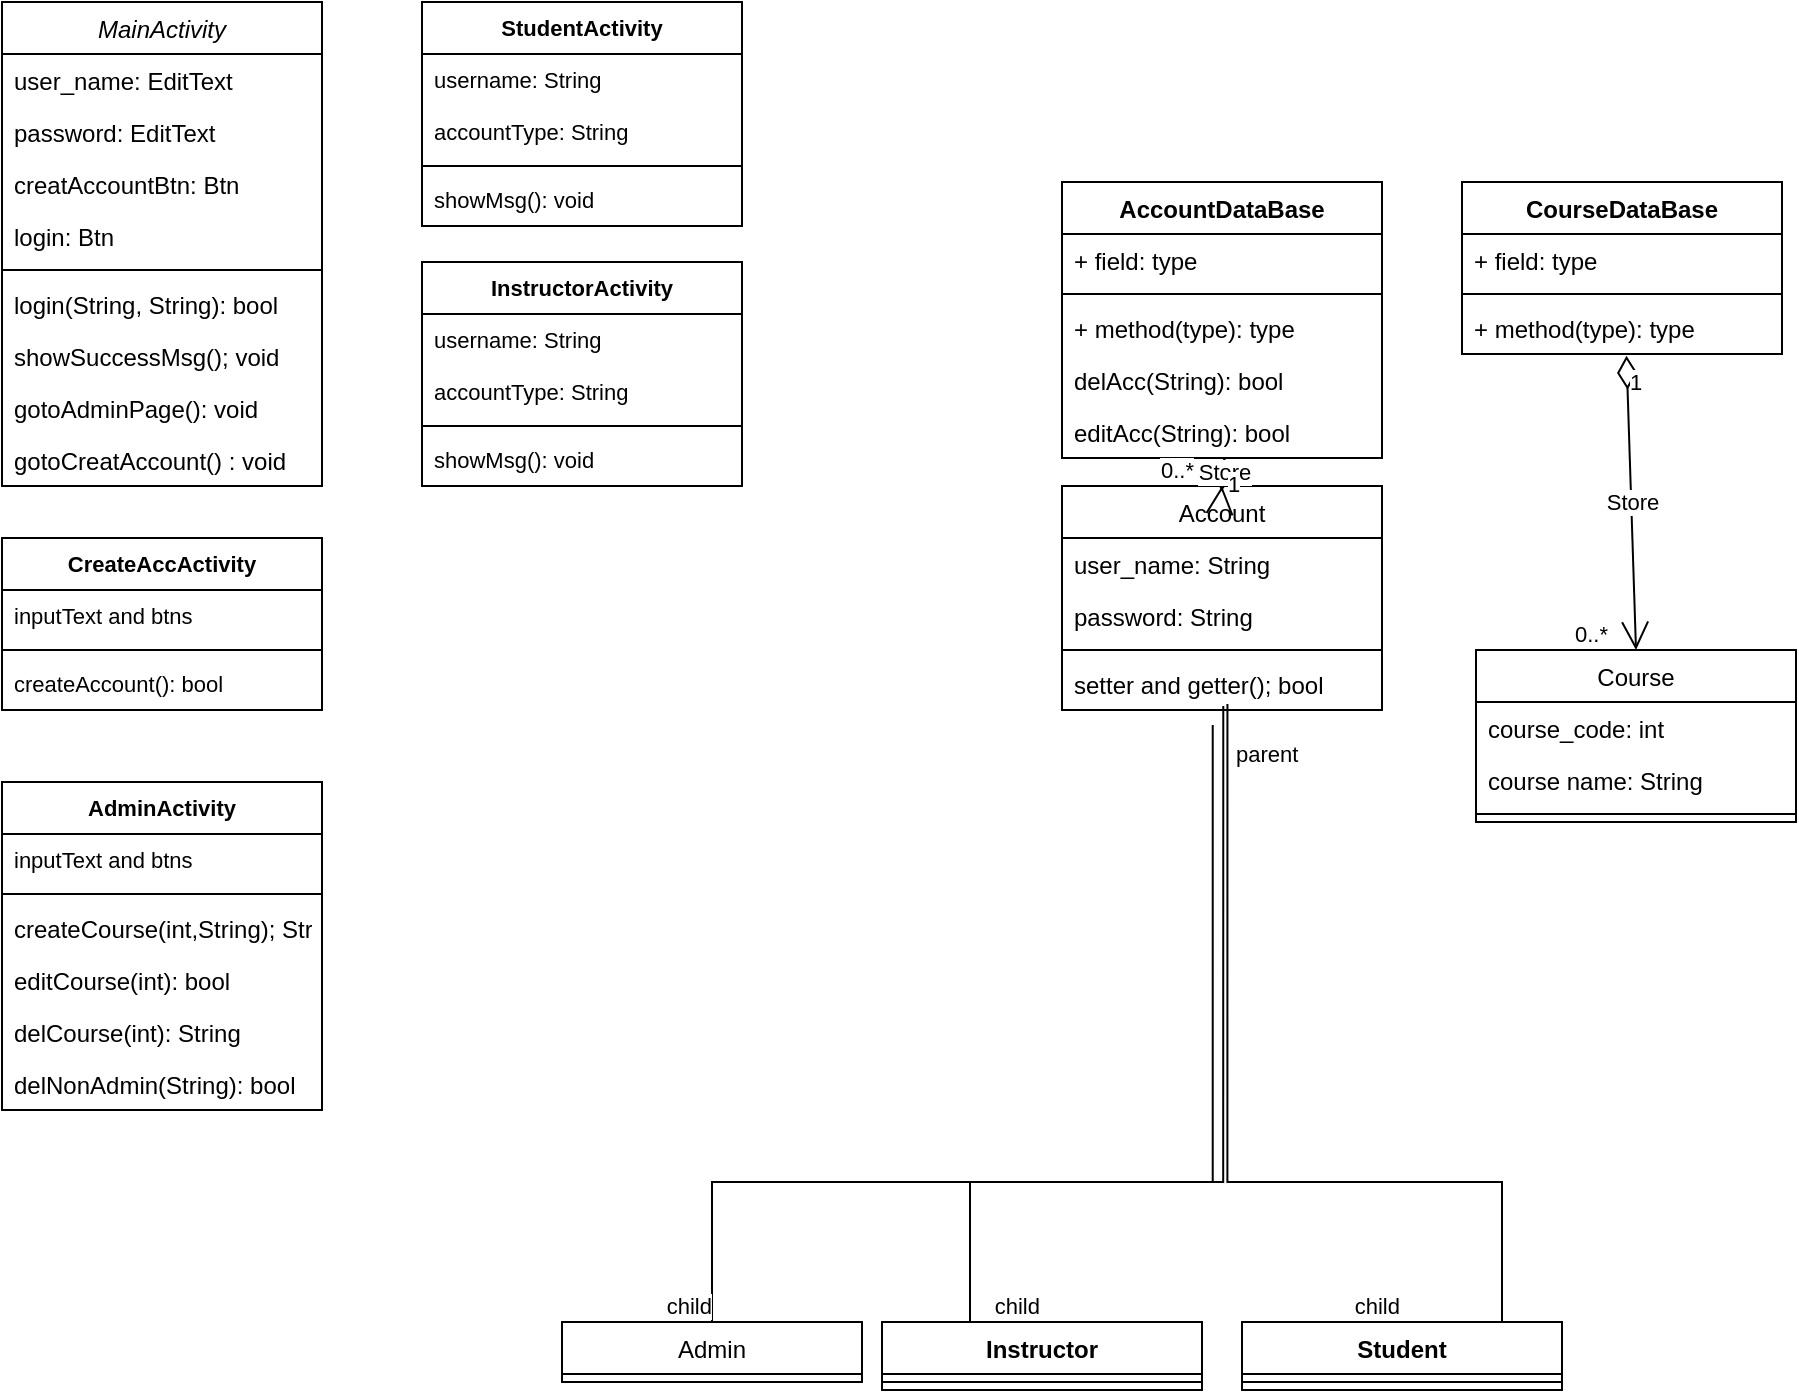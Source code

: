 <mxfile version="20.0.1" type="device"><diagram id="C5RBs43oDa-KdzZeNtuy" name="Page-1"><mxGraphModel dx="2668" dy="559" grid="1" gridSize="10" guides="1" tooltips="1" connect="1" arrows="1" fold="1" page="1" pageScale="1" pageWidth="827" pageHeight="1169" math="0" shadow="0"><root><mxCell id="WIyWlLk6GJQsqaUBKTNV-0"/><mxCell id="WIyWlLk6GJQsqaUBKTNV-1" parent="WIyWlLk6GJQsqaUBKTNV-0"/><mxCell id="XcK1MfJlwx8UdS8gnA3x-123" value="StudentActivity" style="swimlane;fontStyle=1;align=center;verticalAlign=top;childLayout=stackLayout;horizontal=1;startSize=26;horizontalStack=0;resizeParent=1;resizeParentMax=0;resizeLast=0;collapsible=1;marginBottom=0;fontFamily=Helvetica;fontSize=11;fontColor=default;" parent="WIyWlLk6GJQsqaUBKTNV-1" vertex="1"><mxGeometry x="-630" y="80" width="160" height="112" as="geometry"/></mxCell><mxCell id="XcK1MfJlwx8UdS8gnA3x-124" value="username: String" style="text;strokeColor=none;fillColor=none;align=left;verticalAlign=top;spacingLeft=4;spacingRight=4;overflow=hidden;rotatable=0;points=[[0,0.5],[1,0.5]];portConstraint=eastwest;fontFamily=Helvetica;fontSize=11;fontColor=default;" parent="XcK1MfJlwx8UdS8gnA3x-123" vertex="1"><mxGeometry y="26" width="160" height="26" as="geometry"/></mxCell><mxCell id="YwuPmVCW4j29v-LR4ZL7-122" value="accountType: String" style="text;strokeColor=none;fillColor=none;align=left;verticalAlign=top;spacingLeft=4;spacingRight=4;overflow=hidden;rotatable=0;points=[[0,0.5],[1,0.5]];portConstraint=eastwest;fontFamily=Helvetica;fontSize=11;fontColor=default;" parent="XcK1MfJlwx8UdS8gnA3x-123" vertex="1"><mxGeometry y="52" width="160" height="26" as="geometry"/></mxCell><mxCell id="XcK1MfJlwx8UdS8gnA3x-125" value="" style="line;strokeWidth=1;fillColor=none;align=left;verticalAlign=middle;spacingTop=-1;spacingLeft=3;spacingRight=3;rotatable=0;labelPosition=right;points=[];portConstraint=eastwest;fontFamily=Helvetica;fontSize=11;fontColor=default;" parent="XcK1MfJlwx8UdS8gnA3x-123" vertex="1"><mxGeometry y="78" width="160" height="8" as="geometry"/></mxCell><mxCell id="XcK1MfJlwx8UdS8gnA3x-126" value="showMsg(): void" style="text;strokeColor=none;fillColor=none;align=left;verticalAlign=top;spacingLeft=4;spacingRight=4;overflow=hidden;rotatable=0;points=[[0,0.5],[1,0.5]];portConstraint=eastwest;fontFamily=Helvetica;fontSize=11;fontColor=default;" parent="XcK1MfJlwx8UdS8gnA3x-123" vertex="1"><mxGeometry y="86" width="160" height="26" as="geometry"/></mxCell><mxCell id="YwuPmVCW4j29v-LR4ZL7-0" value="MainActivity" style="swimlane;fontStyle=2;align=center;verticalAlign=top;childLayout=stackLayout;horizontal=1;startSize=26;horizontalStack=0;resizeParent=1;resizeLast=0;collapsible=1;marginBottom=0;rounded=0;shadow=0;strokeWidth=1;" parent="WIyWlLk6GJQsqaUBKTNV-1" vertex="1"><mxGeometry x="-840" y="80" width="160" height="242" as="geometry"><mxRectangle x="230" y="140" width="160" height="26" as="alternateBounds"/></mxGeometry></mxCell><mxCell id="YwuPmVCW4j29v-LR4ZL7-1" value="user_name: EditText" style="text;align=left;verticalAlign=top;spacingLeft=4;spacingRight=4;overflow=hidden;rotatable=0;points=[[0,0.5],[1,0.5]];portConstraint=eastwest;" parent="YwuPmVCW4j29v-LR4ZL7-0" vertex="1"><mxGeometry y="26" width="160" height="26" as="geometry"/></mxCell><mxCell id="YwuPmVCW4j29v-LR4ZL7-2" value="password: EditText" style="text;align=left;verticalAlign=top;spacingLeft=4;spacingRight=4;overflow=hidden;rotatable=0;points=[[0,0.5],[1,0.5]];portConstraint=eastwest;rounded=0;shadow=0;html=0;" parent="YwuPmVCW4j29v-LR4ZL7-0" vertex="1"><mxGeometry y="52" width="160" height="26" as="geometry"/></mxCell><mxCell id="YwuPmVCW4j29v-LR4ZL7-3" value="creatAccountBtn: Btn" style="text;align=left;verticalAlign=top;spacingLeft=4;spacingRight=4;overflow=hidden;rotatable=0;points=[[0,0.5],[1,0.5]];portConstraint=eastwest;rounded=0;shadow=0;html=0;" parent="YwuPmVCW4j29v-LR4ZL7-0" vertex="1"><mxGeometry y="78" width="160" height="26" as="geometry"/></mxCell><mxCell id="YwuPmVCW4j29v-LR4ZL7-4" value="login: Btn" style="text;strokeColor=none;fillColor=none;align=left;verticalAlign=top;spacingLeft=4;spacingRight=4;overflow=hidden;rotatable=0;points=[[0,0.5],[1,0.5]];portConstraint=eastwest;" parent="YwuPmVCW4j29v-LR4ZL7-0" vertex="1"><mxGeometry y="104" width="160" height="26" as="geometry"/></mxCell><mxCell id="YwuPmVCW4j29v-LR4ZL7-5" value="" style="line;html=1;strokeWidth=1;align=left;verticalAlign=middle;spacingTop=-1;spacingLeft=3;spacingRight=3;rotatable=0;labelPosition=right;points=[];portConstraint=eastwest;" parent="YwuPmVCW4j29v-LR4ZL7-0" vertex="1"><mxGeometry y="130" width="160" height="8" as="geometry"/></mxCell><mxCell id="YwuPmVCW4j29v-LR4ZL7-6" value="login(String, String): bool" style="text;align=left;verticalAlign=top;spacingLeft=4;spacingRight=4;overflow=hidden;rotatable=0;points=[[0,0.5],[1,0.5]];portConstraint=eastwest;" parent="YwuPmVCW4j29v-LR4ZL7-0" vertex="1"><mxGeometry y="138" width="160" height="26" as="geometry"/></mxCell><mxCell id="YwuPmVCW4j29v-LR4ZL7-7" value="showSuccessMsg(); void" style="text;strokeColor=none;fillColor=none;align=left;verticalAlign=top;spacingLeft=4;spacingRight=4;overflow=hidden;rotatable=0;points=[[0,0.5],[1,0.5]];portConstraint=eastwest;" parent="YwuPmVCW4j29v-LR4ZL7-0" vertex="1"><mxGeometry y="164" width="160" height="26" as="geometry"/></mxCell><mxCell id="YwuPmVCW4j29v-LR4ZL7-8" value="gotoAdminPage(): void" style="text;strokeColor=none;fillColor=none;align=left;verticalAlign=top;spacingLeft=4;spacingRight=4;overflow=hidden;rotatable=0;points=[[0,0.5],[1,0.5]];portConstraint=eastwest;" parent="YwuPmVCW4j29v-LR4ZL7-0" vertex="1"><mxGeometry y="190" width="160" height="26" as="geometry"/></mxCell><mxCell id="YwuPmVCW4j29v-LR4ZL7-9" value="gotoCreatAccount() : void" style="text;strokeColor=none;fillColor=none;align=left;verticalAlign=top;spacingLeft=4;spacingRight=4;overflow=hidden;rotatable=0;points=[[0,0.5],[1,0.5]];portConstraint=eastwest;" parent="YwuPmVCW4j29v-LR4ZL7-0" vertex="1"><mxGeometry y="216" width="160" height="26" as="geometry"/></mxCell><mxCell id="YwuPmVCW4j29v-LR4ZL7-10" value="Account" style="swimlane;fontStyle=0;align=center;verticalAlign=top;childLayout=stackLayout;horizontal=1;startSize=26;horizontalStack=0;resizeParent=1;resizeLast=0;collapsible=1;marginBottom=0;rounded=0;shadow=0;strokeWidth=1;" parent="WIyWlLk6GJQsqaUBKTNV-1" vertex="1"><mxGeometry x="-310" y="322" width="160" height="112" as="geometry"><mxRectangle x="130" y="380" width="160" height="26" as="alternateBounds"/></mxGeometry></mxCell><mxCell id="YwuPmVCW4j29v-LR4ZL7-11" value="user_name: String" style="text;align=left;verticalAlign=top;spacingLeft=4;spacingRight=4;overflow=hidden;rotatable=0;points=[[0,0.5],[1,0.5]];portConstraint=eastwest;" parent="YwuPmVCW4j29v-LR4ZL7-10" vertex="1"><mxGeometry y="26" width="160" height="26" as="geometry"/></mxCell><mxCell id="YwuPmVCW4j29v-LR4ZL7-12" value="password: String" style="text;align=left;verticalAlign=top;spacingLeft=4;spacingRight=4;overflow=hidden;rotatable=0;points=[[0,0.5],[1,0.5]];portConstraint=eastwest;rounded=0;shadow=0;html=0;" parent="YwuPmVCW4j29v-LR4ZL7-10" vertex="1"><mxGeometry y="52" width="160" height="26" as="geometry"/></mxCell><mxCell id="YwuPmVCW4j29v-LR4ZL7-13" value="" style="line;html=1;strokeWidth=1;align=left;verticalAlign=middle;spacingTop=-1;spacingLeft=3;spacingRight=3;rotatable=0;labelPosition=right;points=[];portConstraint=eastwest;" parent="YwuPmVCW4j29v-LR4ZL7-10" vertex="1"><mxGeometry y="78" width="160" height="8" as="geometry"/></mxCell><mxCell id="YwuPmVCW4j29v-LR4ZL7-14" value="setter and getter(); bool " style="text;strokeColor=none;fillColor=none;align=left;verticalAlign=top;spacingLeft=4;spacingRight=4;overflow=hidden;rotatable=0;points=[[0,0.5],[1,0.5]];portConstraint=eastwest;" parent="YwuPmVCW4j29v-LR4ZL7-10" vertex="1"><mxGeometry y="86" width="160" height="26" as="geometry"/></mxCell><mxCell id="YwuPmVCW4j29v-LR4ZL7-15" value="Course" style="swimlane;fontStyle=0;align=center;verticalAlign=top;childLayout=stackLayout;horizontal=1;startSize=26;horizontalStack=0;resizeParent=1;resizeLast=0;collapsible=1;marginBottom=0;rounded=0;shadow=0;strokeWidth=1;" parent="WIyWlLk6GJQsqaUBKTNV-1" vertex="1"><mxGeometry x="-103" y="404" width="160" height="86" as="geometry"><mxRectangle x="340" y="380" width="170" height="26" as="alternateBounds"/></mxGeometry></mxCell><mxCell id="YwuPmVCW4j29v-LR4ZL7-16" value="course_code: int" style="text;align=left;verticalAlign=top;spacingLeft=4;spacingRight=4;overflow=hidden;rotatable=0;points=[[0,0.5],[1,0.5]];portConstraint=eastwest;" parent="YwuPmVCW4j29v-LR4ZL7-15" vertex="1"><mxGeometry y="26" width="160" height="26" as="geometry"/></mxCell><mxCell id="YwuPmVCW4j29v-LR4ZL7-17" value="course name: String" style="text;strokeColor=none;fillColor=none;align=left;verticalAlign=top;spacingLeft=4;spacingRight=4;overflow=hidden;rotatable=0;points=[[0,0.5],[1,0.5]];portConstraint=eastwest;" parent="YwuPmVCW4j29v-LR4ZL7-15" vertex="1"><mxGeometry y="52" width="160" height="26" as="geometry"/></mxCell><mxCell id="YwuPmVCW4j29v-LR4ZL7-18" value="" style="line;html=1;strokeWidth=1;align=left;verticalAlign=middle;spacingTop=-1;spacingLeft=3;spacingRight=3;rotatable=0;labelPosition=right;points=[];portConstraint=eastwest;" parent="YwuPmVCW4j29v-LR4ZL7-15" vertex="1"><mxGeometry y="78" width="160" height="8" as="geometry"/></mxCell><mxCell id="YwuPmVCW4j29v-LR4ZL7-19" value="Admin" style="swimlane;fontStyle=0;align=center;verticalAlign=top;childLayout=stackLayout;horizontal=1;startSize=26;horizontalStack=0;resizeParent=1;resizeLast=0;collapsible=1;marginBottom=0;rounded=0;shadow=0;strokeWidth=1;" parent="WIyWlLk6GJQsqaUBKTNV-1" vertex="1"><mxGeometry x="-560" y="740" width="150" height="30" as="geometry"><mxRectangle x="550" y="140" width="160" height="26" as="alternateBounds"/></mxGeometry></mxCell><mxCell id="YwuPmVCW4j29v-LR4ZL7-27" value="Instructor" style="swimlane;fontStyle=1;align=center;verticalAlign=top;childLayout=stackLayout;horizontal=1;startSize=26;horizontalStack=0;resizeParent=1;resizeParentMax=0;resizeLast=0;collapsible=1;marginBottom=0;" parent="WIyWlLk6GJQsqaUBKTNV-1" vertex="1"><mxGeometry x="-400" y="740" width="160" height="34" as="geometry"/></mxCell><mxCell id="YwuPmVCW4j29v-LR4ZL7-28" value="" style="line;strokeWidth=1;fillColor=none;align=left;verticalAlign=middle;spacingTop=-1;spacingLeft=3;spacingRight=3;rotatable=0;labelPosition=right;points=[];portConstraint=eastwest;" parent="YwuPmVCW4j29v-LR4ZL7-27" vertex="1"><mxGeometry y="26" width="160" height="8" as="geometry"/></mxCell><mxCell id="YwuPmVCW4j29v-LR4ZL7-29" value="Student" style="swimlane;fontStyle=1;align=center;verticalAlign=top;childLayout=stackLayout;horizontal=1;startSize=26;horizontalStack=0;resizeParent=1;resizeParentMax=0;resizeLast=0;collapsible=1;marginBottom=0;" parent="WIyWlLk6GJQsqaUBKTNV-1" vertex="1"><mxGeometry x="-220" y="740" width="160" height="34" as="geometry"/></mxCell><mxCell id="YwuPmVCW4j29v-LR4ZL7-30" value="" style="line;strokeWidth=1;fillColor=none;align=left;verticalAlign=middle;spacingTop=-1;spacingLeft=3;spacingRight=3;rotatable=0;labelPosition=right;points=[];portConstraint=eastwest;" parent="YwuPmVCW4j29v-LR4ZL7-29" vertex="1"><mxGeometry y="26" width="160" height="8" as="geometry"/></mxCell><mxCell id="YwuPmVCW4j29v-LR4ZL7-31" value="" style="endArrow=none;html=1;edgeStyle=orthogonalEdgeStyle;rounded=0;exitX=0.504;exitY=0.921;exitDx=0;exitDy=0;exitPerimeter=0;entryX=0.5;entryY=0;entryDx=0;entryDy=0;" parent="WIyWlLk6GJQsqaUBKTNV-1" source="YwuPmVCW4j29v-LR4ZL7-14" target="YwuPmVCW4j29v-LR4ZL7-27" edge="1"><mxGeometry relative="1" as="geometry"><mxPoint x="-740.0" y="589.996" as="sourcePoint"/><mxPoint x="-588.88" y="715.5" as="targetPoint"/><Array as="points"><mxPoint x="-229" y="670"/><mxPoint x="-356" y="670"/></Array></mxGeometry></mxCell><mxCell id="YwuPmVCW4j29v-LR4ZL7-32" value="parent" style="edgeLabel;resizable=0;html=1;align=left;verticalAlign=bottom;" parent="YwuPmVCW4j29v-LR4ZL7-31" connectable="0" vertex="1"><mxGeometry x="-1" relative="1" as="geometry"><mxPoint x="4" y="33" as="offset"/></mxGeometry></mxCell><mxCell id="YwuPmVCW4j29v-LR4ZL7-33" value="child" style="edgeLabel;resizable=0;html=1;align=right;verticalAlign=bottom;" parent="YwuPmVCW4j29v-LR4ZL7-31" connectable="0" vertex="1"><mxGeometry x="1" relative="1" as="geometry"/></mxCell><mxCell id="YwuPmVCW4j29v-LR4ZL7-34" value="CourseDataBase" style="swimlane;fontStyle=1;align=center;verticalAlign=top;childLayout=stackLayout;horizontal=1;startSize=26;horizontalStack=0;resizeParent=1;resizeParentMax=0;resizeLast=0;collapsible=1;marginBottom=0;" parent="WIyWlLk6GJQsqaUBKTNV-1" vertex="1"><mxGeometry x="-110" y="170" width="160" height="86" as="geometry"/></mxCell><mxCell id="YwuPmVCW4j29v-LR4ZL7-35" value="+ field: type" style="text;strokeColor=none;fillColor=none;align=left;verticalAlign=top;spacingLeft=4;spacingRight=4;overflow=hidden;rotatable=0;points=[[0,0.5],[1,0.5]];portConstraint=eastwest;" parent="YwuPmVCW4j29v-LR4ZL7-34" vertex="1"><mxGeometry y="26" width="160" height="26" as="geometry"/></mxCell><mxCell id="YwuPmVCW4j29v-LR4ZL7-36" value="" style="line;strokeWidth=1;fillColor=none;align=left;verticalAlign=middle;spacingTop=-1;spacingLeft=3;spacingRight=3;rotatable=0;labelPosition=right;points=[];portConstraint=eastwest;" parent="YwuPmVCW4j29v-LR4ZL7-34" vertex="1"><mxGeometry y="52" width="160" height="8" as="geometry"/></mxCell><mxCell id="YwuPmVCW4j29v-LR4ZL7-37" value="+ method(type): type" style="text;strokeColor=none;fillColor=none;align=left;verticalAlign=top;spacingLeft=4;spacingRight=4;overflow=hidden;rotatable=0;points=[[0,0.5],[1,0.5]];portConstraint=eastwest;" parent="YwuPmVCW4j29v-LR4ZL7-34" vertex="1"><mxGeometry y="60" width="160" height="26" as="geometry"/></mxCell><mxCell id="YwuPmVCW4j29v-LR4ZL7-38" value="Store" style="endArrow=open;html=1;endSize=12;startArrow=diamondThin;startSize=14;startFill=0;rounded=0;exitX=0.514;exitY=1.035;exitDx=0;exitDy=0;exitPerimeter=0;entryX=0.5;entryY=0;entryDx=0;entryDy=0;" parent="WIyWlLk6GJQsqaUBKTNV-1" source="YwuPmVCW4j29v-LR4ZL7-37" target="YwuPmVCW4j29v-LR4ZL7-15" edge="1"><mxGeometry relative="1" as="geometry"><mxPoint x="-440" y="540" as="sourcePoint"/><mxPoint x="-280" y="540" as="targetPoint"/></mxGeometry></mxCell><mxCell id="YwuPmVCW4j29v-LR4ZL7-39" value="1" style="edgeLabel;resizable=0;html=1;align=left;verticalAlign=top;" parent="YwuPmVCW4j29v-LR4ZL7-38" connectable="0" vertex="1"><mxGeometry x="-1" relative="1" as="geometry"/></mxCell><mxCell id="YwuPmVCW4j29v-LR4ZL7-40" value="0..*" style="edgeLabel;resizable=0;html=1;align=right;verticalAlign=top;" parent="YwuPmVCW4j29v-LR4ZL7-38" connectable="0" vertex="1"><mxGeometry x="1" relative="1" as="geometry"><mxPoint x="-13" y="-21" as="offset"/></mxGeometry></mxCell><mxCell id="YwuPmVCW4j29v-LR4ZL7-41" value="AccountDataBase" style="swimlane;fontStyle=1;align=center;verticalAlign=top;childLayout=stackLayout;horizontal=1;startSize=26;horizontalStack=0;resizeParent=1;resizeParentMax=0;resizeLast=0;collapsible=1;marginBottom=0;" parent="WIyWlLk6GJQsqaUBKTNV-1" vertex="1"><mxGeometry x="-310" y="170" width="160" height="138" as="geometry"/></mxCell><mxCell id="YwuPmVCW4j29v-LR4ZL7-42" value="+ field: type" style="text;strokeColor=none;fillColor=none;align=left;verticalAlign=top;spacingLeft=4;spacingRight=4;overflow=hidden;rotatable=0;points=[[0,0.5],[1,0.5]];portConstraint=eastwest;" parent="YwuPmVCW4j29v-LR4ZL7-41" vertex="1"><mxGeometry y="26" width="160" height="26" as="geometry"/></mxCell><mxCell id="YwuPmVCW4j29v-LR4ZL7-43" value="" style="line;strokeWidth=1;fillColor=none;align=left;verticalAlign=middle;spacingTop=-1;spacingLeft=3;spacingRight=3;rotatable=0;labelPosition=right;points=[];portConstraint=eastwest;" parent="YwuPmVCW4j29v-LR4ZL7-41" vertex="1"><mxGeometry y="52" width="160" height="8" as="geometry"/></mxCell><mxCell id="tPTs7rWb9uDSJ2BfLSmM-1" value="+ method(type): type" style="text;strokeColor=none;fillColor=none;align=left;verticalAlign=top;spacingLeft=4;spacingRight=4;overflow=hidden;rotatable=0;points=[[0,0.5],[1,0.5]];portConstraint=eastwest;" vertex="1" parent="YwuPmVCW4j29v-LR4ZL7-41"><mxGeometry y="60" width="160" height="26" as="geometry"/></mxCell><mxCell id="tPTs7rWb9uDSJ2BfLSmM-0" value="delAcc(String): bool" style="text;strokeColor=none;fillColor=none;align=left;verticalAlign=top;spacingLeft=4;spacingRight=4;overflow=hidden;rotatable=0;points=[[0,0.5],[1,0.5]];portConstraint=eastwest;" vertex="1" parent="YwuPmVCW4j29v-LR4ZL7-41"><mxGeometry y="86" width="160" height="26" as="geometry"/></mxCell><mxCell id="YwuPmVCW4j29v-LR4ZL7-44" value="editAcc(String): bool" style="text;strokeColor=none;fillColor=none;align=left;verticalAlign=top;spacingLeft=4;spacingRight=4;overflow=hidden;rotatable=0;points=[[0,0.5],[1,0.5]];portConstraint=eastwest;" parent="YwuPmVCW4j29v-LR4ZL7-41" vertex="1"><mxGeometry y="112" width="160" height="26" as="geometry"/></mxCell><mxCell id="YwuPmVCW4j29v-LR4ZL7-45" value="" style="endArrow=none;html=1;edgeStyle=orthogonalEdgeStyle;rounded=0;labelBackgroundColor=default;fontFamily=Helvetica;fontSize=11;fontColor=default;strokeColor=default;shape=connector;exitX=0.517;exitY=0.886;exitDx=0;exitDy=0;exitPerimeter=0;entryX=0.5;entryY=0;entryDx=0;entryDy=0;" parent="WIyWlLk6GJQsqaUBKTNV-1" source="YwuPmVCW4j29v-LR4ZL7-14" target="YwuPmVCW4j29v-LR4ZL7-29" edge="1"><mxGeometry relative="1" as="geometry"><mxPoint x="-440" y="760" as="sourcePoint"/><mxPoint x="-280" y="760" as="targetPoint"/><Array as="points"><mxPoint x="-227" y="670"/><mxPoint x="-90" y="670"/></Array></mxGeometry></mxCell><mxCell id="YwuPmVCW4j29v-LR4ZL7-46" value="child" style="edgeLabel;resizable=0;html=1;align=right;verticalAlign=bottom;fontFamily=Helvetica;fontSize=11;fontColor=default;" parent="YwuPmVCW4j29v-LR4ZL7-45" connectable="0" vertex="1"><mxGeometry x="1" relative="1" as="geometry"/></mxCell><mxCell id="YwuPmVCW4j29v-LR4ZL7-47" value="Store" style="endArrow=open;html=1;endSize=12;startArrow=diamondThin;startSize=14;startFill=0;rounded=0;exitX=0.508;exitY=0.988;exitDx=0;exitDy=0;exitPerimeter=0;entryX=0.5;entryY=0;entryDx=0;entryDy=0;" parent="WIyWlLk6GJQsqaUBKTNV-1" source="YwuPmVCW4j29v-LR4ZL7-44" target="YwuPmVCW4j29v-LR4ZL7-10" edge="1"><mxGeometry relative="1" as="geometry"><mxPoint x="-232.38" y="270" as="sourcePoint"/><mxPoint x="-227.62" y="417.09" as="targetPoint"/></mxGeometry></mxCell><mxCell id="YwuPmVCW4j29v-LR4ZL7-48" value="1" style="edgeLabel;resizable=0;html=1;align=left;verticalAlign=top;" parent="YwuPmVCW4j29v-LR4ZL7-47" connectable="0" vertex="1"><mxGeometry x="-1" relative="1" as="geometry"/></mxCell><mxCell id="YwuPmVCW4j29v-LR4ZL7-49" value="0..*" style="edgeLabel;resizable=0;html=1;align=right;verticalAlign=top;" parent="YwuPmVCW4j29v-LR4ZL7-47" connectable="0" vertex="1"><mxGeometry x="1" relative="1" as="geometry"><mxPoint x="-13" y="-21" as="offset"/></mxGeometry></mxCell><mxCell id="YwuPmVCW4j29v-LR4ZL7-106" value="InstructorActivity" style="swimlane;fontStyle=1;align=center;verticalAlign=top;childLayout=stackLayout;horizontal=1;startSize=26;horizontalStack=0;resizeParent=1;resizeParentMax=0;resizeLast=0;collapsible=1;marginBottom=0;fontFamily=Helvetica;fontSize=11;fontColor=default;" parent="WIyWlLk6GJQsqaUBKTNV-1" vertex="1"><mxGeometry x="-630" y="210" width="160" height="112" as="geometry"/></mxCell><mxCell id="YwuPmVCW4j29v-LR4ZL7-123" value="username: String" style="text;strokeColor=none;fillColor=none;align=left;verticalAlign=top;spacingLeft=4;spacingRight=4;overflow=hidden;rotatable=0;points=[[0,0.5],[1,0.5]];portConstraint=eastwest;fontFamily=Helvetica;fontSize=11;fontColor=default;" parent="YwuPmVCW4j29v-LR4ZL7-106" vertex="1"><mxGeometry y="26" width="160" height="26" as="geometry"/></mxCell><mxCell id="YwuPmVCW4j29v-LR4ZL7-124" value="accountType: String" style="text;strokeColor=none;fillColor=none;align=left;verticalAlign=top;spacingLeft=4;spacingRight=4;overflow=hidden;rotatable=0;points=[[0,0.5],[1,0.5]];portConstraint=eastwest;fontFamily=Helvetica;fontSize=11;fontColor=default;" parent="YwuPmVCW4j29v-LR4ZL7-106" vertex="1"><mxGeometry y="52" width="160" height="26" as="geometry"/></mxCell><mxCell id="YwuPmVCW4j29v-LR4ZL7-108" value="" style="line;strokeWidth=1;fillColor=none;align=left;verticalAlign=middle;spacingTop=-1;spacingLeft=3;spacingRight=3;rotatable=0;labelPosition=right;points=[];portConstraint=eastwest;fontFamily=Helvetica;fontSize=11;fontColor=default;" parent="YwuPmVCW4j29v-LR4ZL7-106" vertex="1"><mxGeometry y="78" width="160" height="8" as="geometry"/></mxCell><mxCell id="YwuPmVCW4j29v-LR4ZL7-121" value="showMsg(): void" style="text;strokeColor=none;fillColor=none;align=left;verticalAlign=top;spacingLeft=4;spacingRight=4;overflow=hidden;rotatable=0;points=[[0,0.5],[1,0.5]];portConstraint=eastwest;fontFamily=Helvetica;fontSize=11;fontColor=default;" parent="YwuPmVCW4j29v-LR4ZL7-106" vertex="1"><mxGeometry y="86" width="160" height="26" as="geometry"/></mxCell><mxCell id="YwuPmVCW4j29v-LR4ZL7-110" value="" style="endArrow=none;html=1;edgeStyle=elbowEdgeStyle;rounded=0;labelBackgroundColor=default;fontFamily=Helvetica;fontSize=11;fontColor=default;strokeColor=default;shape=connector;exitX=0.471;exitY=1.289;exitDx=0;exitDy=0;exitPerimeter=0;entryX=0.5;entryY=0;entryDx=0;entryDy=0;elbow=vertical;" parent="WIyWlLk6GJQsqaUBKTNV-1" source="YwuPmVCW4j29v-LR4ZL7-14" target="YwuPmVCW4j29v-LR4ZL7-19" edge="1"><mxGeometry relative="1" as="geometry"><mxPoint x="-217.28" y="441.036" as="sourcePoint"/><mxPoint x="-80" y="750" as="targetPoint"/><Array as="points"><mxPoint x="-360" y="670"/></Array></mxGeometry></mxCell><mxCell id="YwuPmVCW4j29v-LR4ZL7-111" value="child" style="edgeLabel;resizable=0;html=1;align=right;verticalAlign=bottom;fontFamily=Helvetica;fontSize=11;fontColor=default;" parent="YwuPmVCW4j29v-LR4ZL7-110" connectable="0" vertex="1"><mxGeometry x="1" relative="1" as="geometry"/></mxCell><mxCell id="YwuPmVCW4j29v-LR4ZL7-112" value="CreateAccActivity" style="swimlane;fontStyle=1;align=center;verticalAlign=top;childLayout=stackLayout;horizontal=1;startSize=26;horizontalStack=0;resizeParent=1;resizeParentMax=0;resizeLast=0;collapsible=1;marginBottom=0;fontFamily=Helvetica;fontSize=11;fontColor=default;" parent="WIyWlLk6GJQsqaUBKTNV-1" vertex="1"><mxGeometry x="-840" y="348" width="160" height="86" as="geometry"/></mxCell><mxCell id="YwuPmVCW4j29v-LR4ZL7-130" value="inputText and btns" style="text;strokeColor=none;fillColor=none;align=left;verticalAlign=top;spacingLeft=4;spacingRight=4;overflow=hidden;rotatable=0;points=[[0,0.5],[1,0.5]];portConstraint=eastwest;fontFamily=Helvetica;fontSize=11;fontColor=default;" parent="YwuPmVCW4j29v-LR4ZL7-112" vertex="1"><mxGeometry y="26" width="160" height="26" as="geometry"/></mxCell><mxCell id="YwuPmVCW4j29v-LR4ZL7-114" value="" style="line;strokeWidth=1;fillColor=none;align=left;verticalAlign=middle;spacingTop=-1;spacingLeft=3;spacingRight=3;rotatable=0;labelPosition=right;points=[];portConstraint=eastwest;fontFamily=Helvetica;fontSize=11;fontColor=default;" parent="YwuPmVCW4j29v-LR4ZL7-112" vertex="1"><mxGeometry y="52" width="160" height="8" as="geometry"/></mxCell><mxCell id="YwuPmVCW4j29v-LR4ZL7-115" value="createAccount(): bool" style="text;strokeColor=none;fillColor=none;align=left;verticalAlign=top;spacingLeft=4;spacingRight=4;overflow=hidden;rotatable=0;points=[[0,0.5],[1,0.5]];portConstraint=eastwest;fontFamily=Helvetica;fontSize=11;fontColor=default;" parent="YwuPmVCW4j29v-LR4ZL7-112" vertex="1"><mxGeometry y="60" width="160" height="26" as="geometry"/></mxCell><mxCell id="YwuPmVCW4j29v-LR4ZL7-116" value="AdminActivity" style="swimlane;fontStyle=1;align=center;verticalAlign=top;childLayout=stackLayout;horizontal=1;startSize=26;horizontalStack=0;resizeParent=1;resizeParentMax=0;resizeLast=0;collapsible=1;marginBottom=0;fontFamily=Helvetica;fontSize=11;fontColor=default;" parent="WIyWlLk6GJQsqaUBKTNV-1" vertex="1"><mxGeometry x="-840" y="470" width="160" height="164" as="geometry"/></mxCell><mxCell id="YwuPmVCW4j29v-LR4ZL7-117" value="inputText and btns" style="text;strokeColor=none;fillColor=none;align=left;verticalAlign=top;spacingLeft=4;spacingRight=4;overflow=hidden;rotatable=0;points=[[0,0.5],[1,0.5]];portConstraint=eastwest;fontFamily=Helvetica;fontSize=11;fontColor=default;" parent="YwuPmVCW4j29v-LR4ZL7-116" vertex="1"><mxGeometry y="26" width="160" height="26" as="geometry"/></mxCell><mxCell id="YwuPmVCW4j29v-LR4ZL7-118" value="" style="line;strokeWidth=1;fillColor=none;align=left;verticalAlign=middle;spacingTop=-1;spacingLeft=3;spacingRight=3;rotatable=0;labelPosition=right;points=[];portConstraint=eastwest;fontFamily=Helvetica;fontSize=11;fontColor=default;" parent="YwuPmVCW4j29v-LR4ZL7-116" vertex="1"><mxGeometry y="52" width="160" height="8" as="geometry"/></mxCell><mxCell id="YwuPmVCW4j29v-LR4ZL7-125" value="createCourse(int,String); String or void" style="text;align=left;verticalAlign=top;spacingLeft=4;spacingRight=4;overflow=hidden;rotatable=0;points=[[0,0.5],[1,0.5]];portConstraint=eastwest;" parent="YwuPmVCW4j29v-LR4ZL7-116" vertex="1"><mxGeometry y="60" width="160" height="26" as="geometry"/></mxCell><mxCell id="YwuPmVCW4j29v-LR4ZL7-126" value="editCourse(int): bool" style="text;strokeColor=none;fillColor=none;align=left;verticalAlign=top;spacingLeft=4;spacingRight=4;overflow=hidden;rotatable=0;points=[[0,0.5],[1,0.5]];portConstraint=eastwest;" parent="YwuPmVCW4j29v-LR4ZL7-116" vertex="1"><mxGeometry y="86" width="160" height="26" as="geometry"/></mxCell><mxCell id="YwuPmVCW4j29v-LR4ZL7-128" value="delCourse(int): String" style="text;align=left;verticalAlign=top;spacingLeft=4;spacingRight=4;overflow=hidden;rotatable=0;points=[[0,0.5],[1,0.5]];portConstraint=eastwest;" parent="YwuPmVCW4j29v-LR4ZL7-116" vertex="1"><mxGeometry y="112" width="160" height="26" as="geometry"/></mxCell><mxCell id="YwuPmVCW4j29v-LR4ZL7-127" value="delNonAdmin(String): bool" style="text;strokeColor=none;fillColor=none;align=left;verticalAlign=top;spacingLeft=4;spacingRight=4;overflow=hidden;rotatable=0;points=[[0,0.5],[1,0.5]];portConstraint=eastwest;" parent="YwuPmVCW4j29v-LR4ZL7-116" vertex="1"><mxGeometry y="138" width="160" height="26" as="geometry"/></mxCell></root></mxGraphModel></diagram></mxfile>
